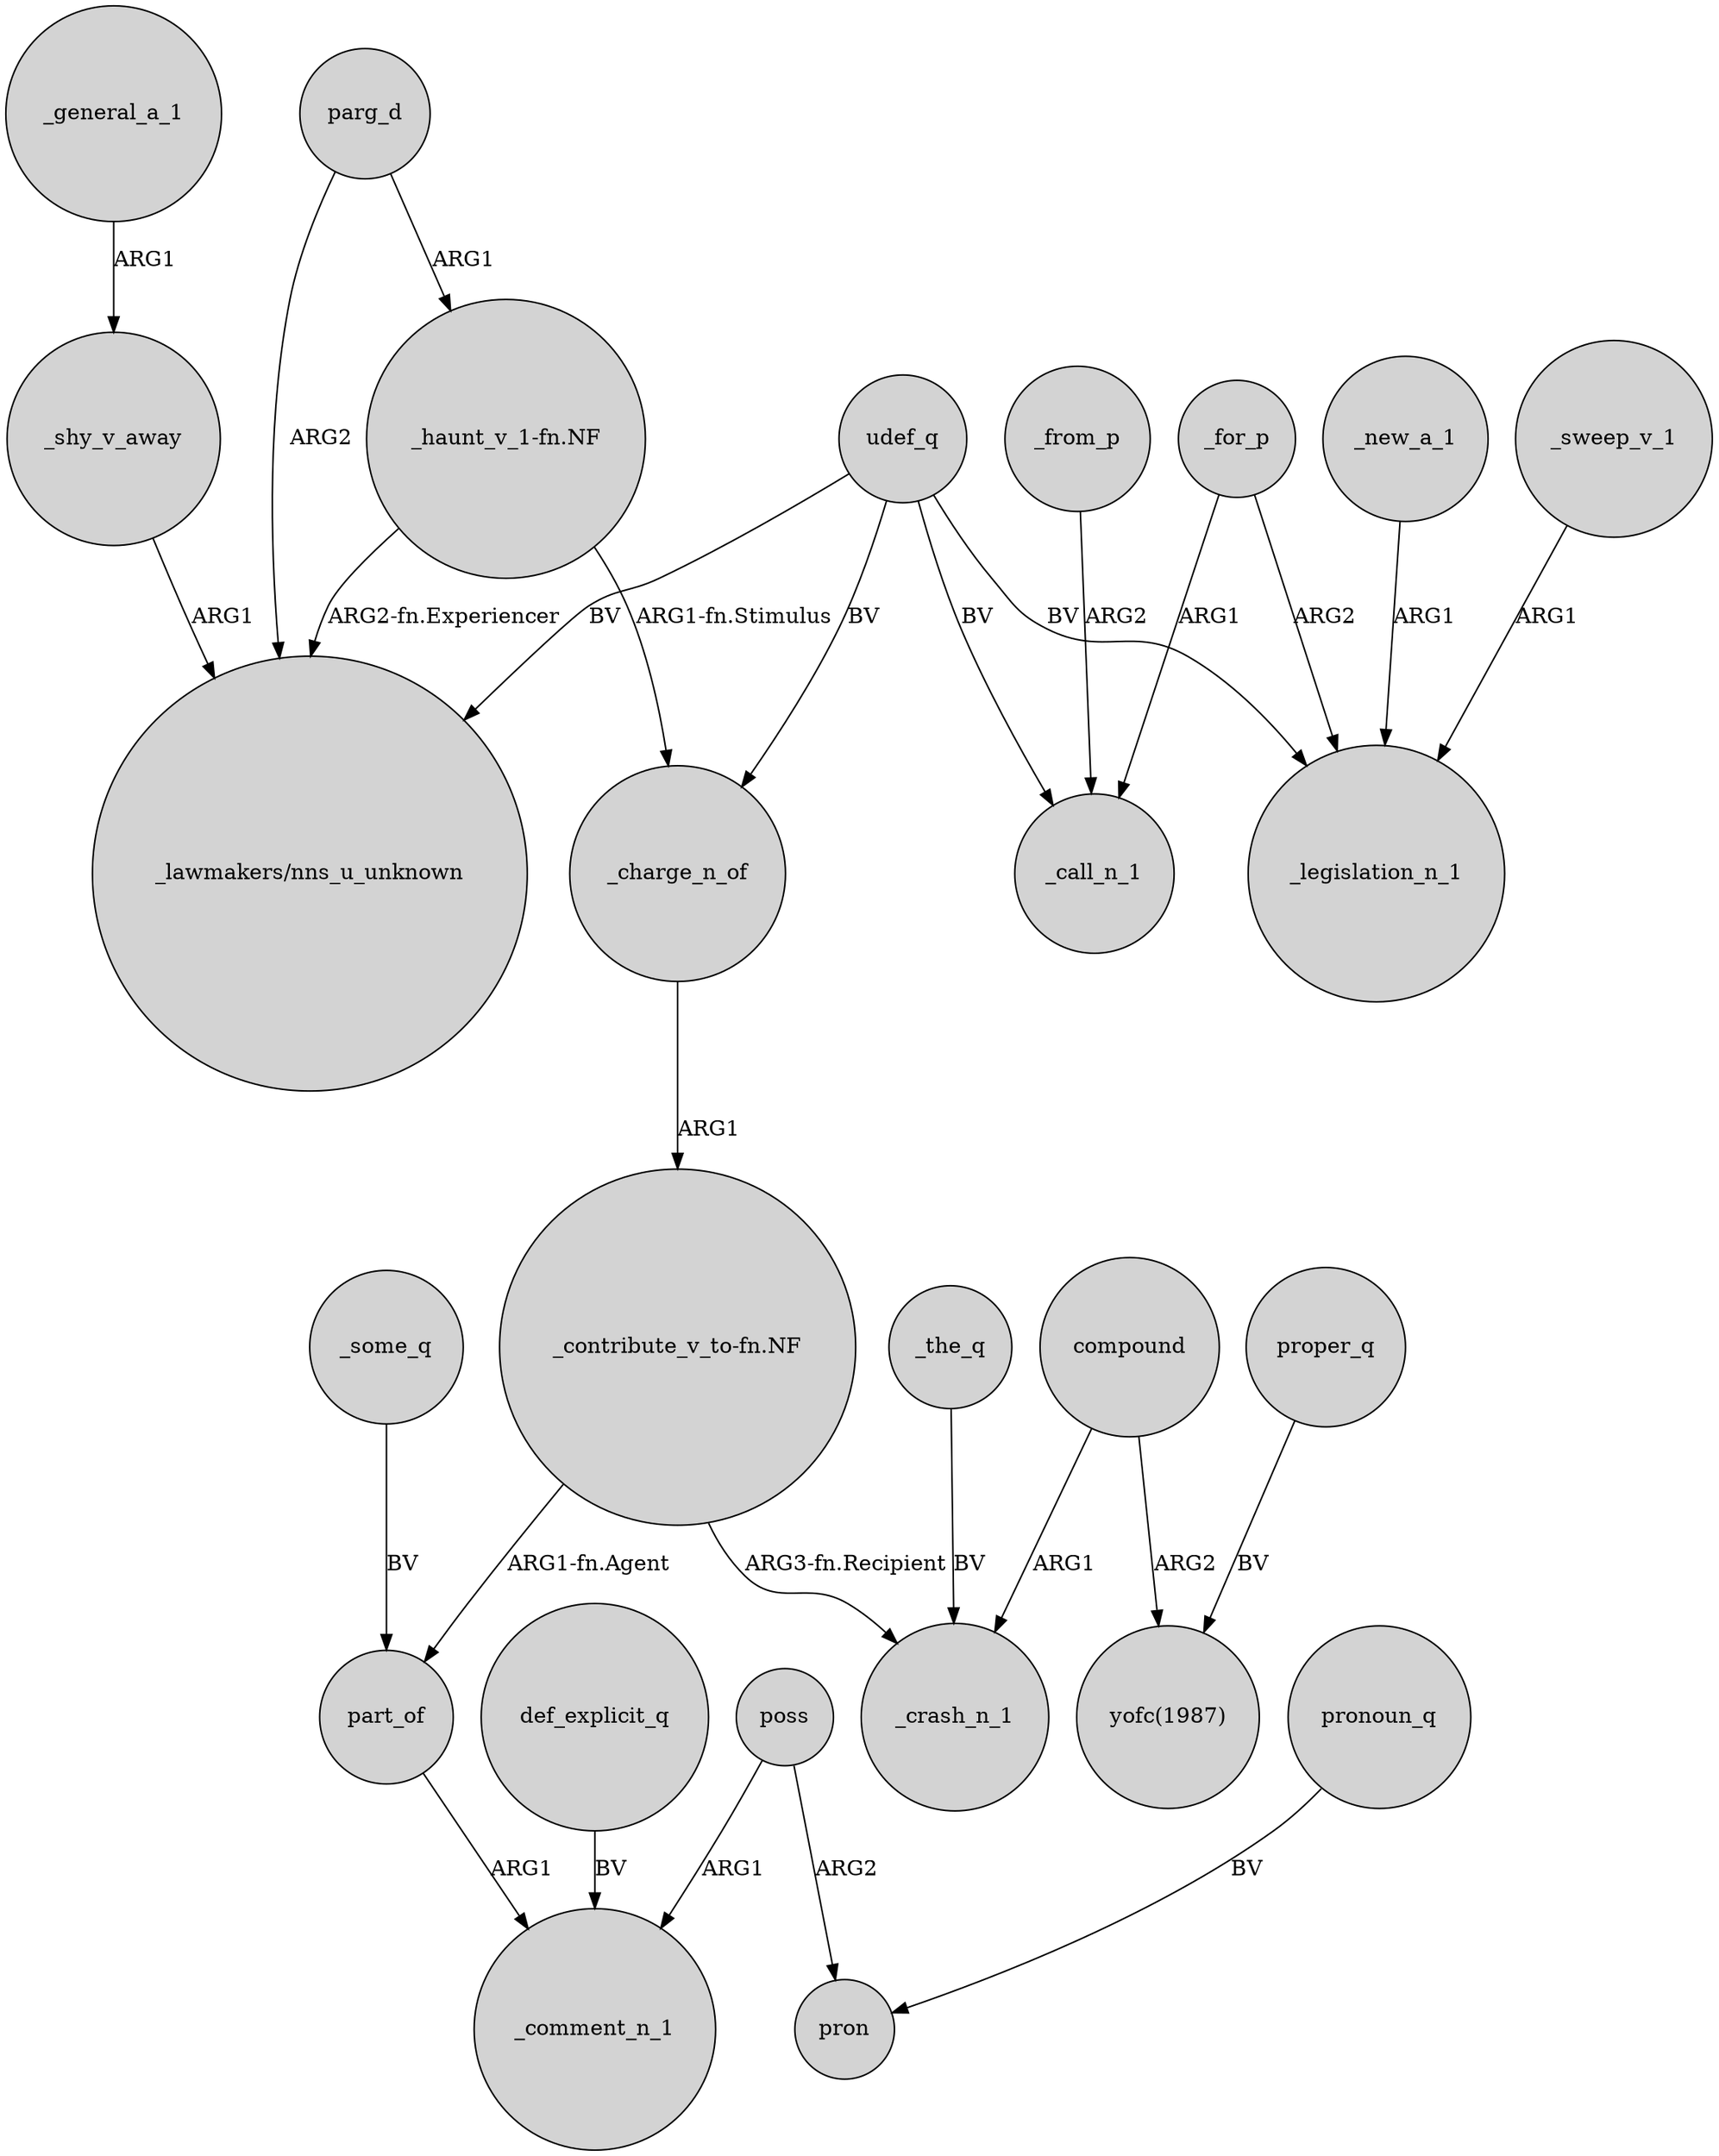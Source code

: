 digraph {
	node [shape=circle style=filled]
	poss -> _comment_n_1 [label=ARG1]
	parg_d -> "_lawmakers/nns_u_unknown" [label=ARG2]
	poss -> pron [label=ARG2]
	udef_q -> "_lawmakers/nns_u_unknown" [label=BV]
	part_of -> _comment_n_1 [label=ARG1]
	compound -> _crash_n_1 [label=ARG1]
	_for_p -> _call_n_1 [label=ARG1]
	udef_q -> _charge_n_of [label=BV]
	_charge_n_of -> "_contribute_v_to-fn.NF" [label=ARG1]
	"_contribute_v_to-fn.NF" -> _crash_n_1 [label="ARG3-fn.Recipient"]
	_some_q -> part_of [label=BV]
	pronoun_q -> pron [label=BV]
	_shy_v_away -> "_lawmakers/nns_u_unknown" [label=ARG1]
	parg_d -> "_haunt_v_1-fn.NF" [label=ARG1]
	"_haunt_v_1-fn.NF" -> "_lawmakers/nns_u_unknown" [label="ARG2-fn.Experiencer"]
	_for_p -> _legislation_n_1 [label=ARG2]
	compound -> "yofc(1987)" [label=ARG2]
	_new_a_1 -> _legislation_n_1 [label=ARG1]
	proper_q -> "yofc(1987)" [label=BV]
	def_explicit_q -> _comment_n_1 [label=BV]
	_sweep_v_1 -> _legislation_n_1 [label=ARG1]
	udef_q -> _legislation_n_1 [label=BV]
	"_contribute_v_to-fn.NF" -> part_of [label="ARG1-fn.Agent"]
	_from_p -> _call_n_1 [label=ARG2]
	_general_a_1 -> _shy_v_away [label=ARG1]
	"_haunt_v_1-fn.NF" -> _charge_n_of [label="ARG1-fn.Stimulus"]
	_the_q -> _crash_n_1 [label=BV]
	udef_q -> _call_n_1 [label=BV]
}
